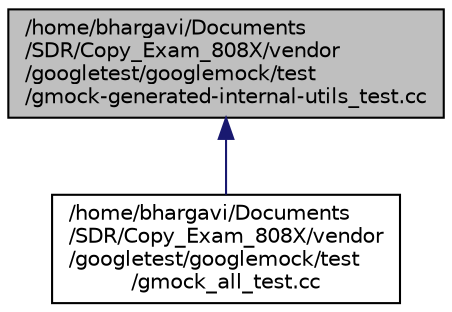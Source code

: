 digraph "/home/bhargavi/Documents/SDR/Copy_Exam_808X/vendor/googletest/googlemock/test/gmock-generated-internal-utils_test.cc"
{
  edge [fontname="Helvetica",fontsize="10",labelfontname="Helvetica",labelfontsize="10"];
  node [fontname="Helvetica",fontsize="10",shape=record];
  Node1 [label="/home/bhargavi/Documents\l/SDR/Copy_Exam_808X/vendor\l/googletest/googlemock/test\l/gmock-generated-internal-utils_test.cc",height=0.2,width=0.4,color="black", fillcolor="grey75", style="filled", fontcolor="black"];
  Node1 -> Node2 [dir="back",color="midnightblue",fontsize="10",style="solid"];
  Node2 [label="/home/bhargavi/Documents\l/SDR/Copy_Exam_808X/vendor\l/googletest/googlemock/test\l/gmock_all_test.cc",height=0.2,width=0.4,color="black", fillcolor="white", style="filled",URL="$gmock__all__test_8cc.html"];
}
